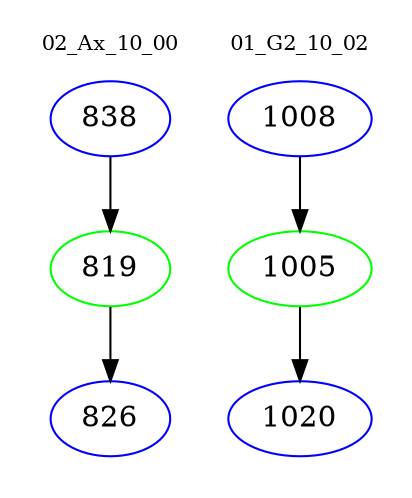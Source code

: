 digraph{
subgraph cluster_0 {
color = white
label = "02_Ax_10_00";
fontsize=10;
T0_838 [label="838", color="blue"]
T0_838 -> T0_819 [color="black"]
T0_819 [label="819", color="green"]
T0_819 -> T0_826 [color="black"]
T0_826 [label="826", color="blue"]
}
subgraph cluster_1 {
color = white
label = "01_G2_10_02";
fontsize=10;
T1_1008 [label="1008", color="blue"]
T1_1008 -> T1_1005 [color="black"]
T1_1005 [label="1005", color="green"]
T1_1005 -> T1_1020 [color="black"]
T1_1020 [label="1020", color="blue"]
}
}

